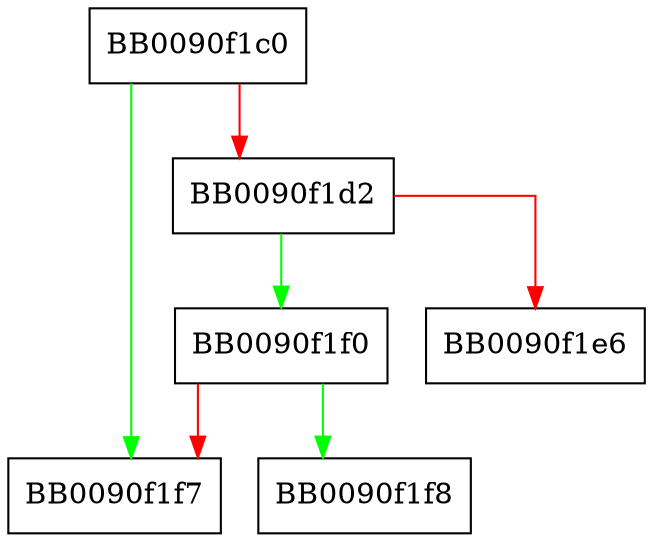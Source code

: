 digraph funlockfile {
  node [shape="box"];
  graph [splines=ortho];
  BB0090f1c0 -> BB0090f1f7 [color="green"];
  BB0090f1c0 -> BB0090f1d2 [color="red"];
  BB0090f1d2 -> BB0090f1f0 [color="green"];
  BB0090f1d2 -> BB0090f1e6 [color="red"];
  BB0090f1f0 -> BB0090f1f8 [color="green"];
  BB0090f1f0 -> BB0090f1f7 [color="red"];
}